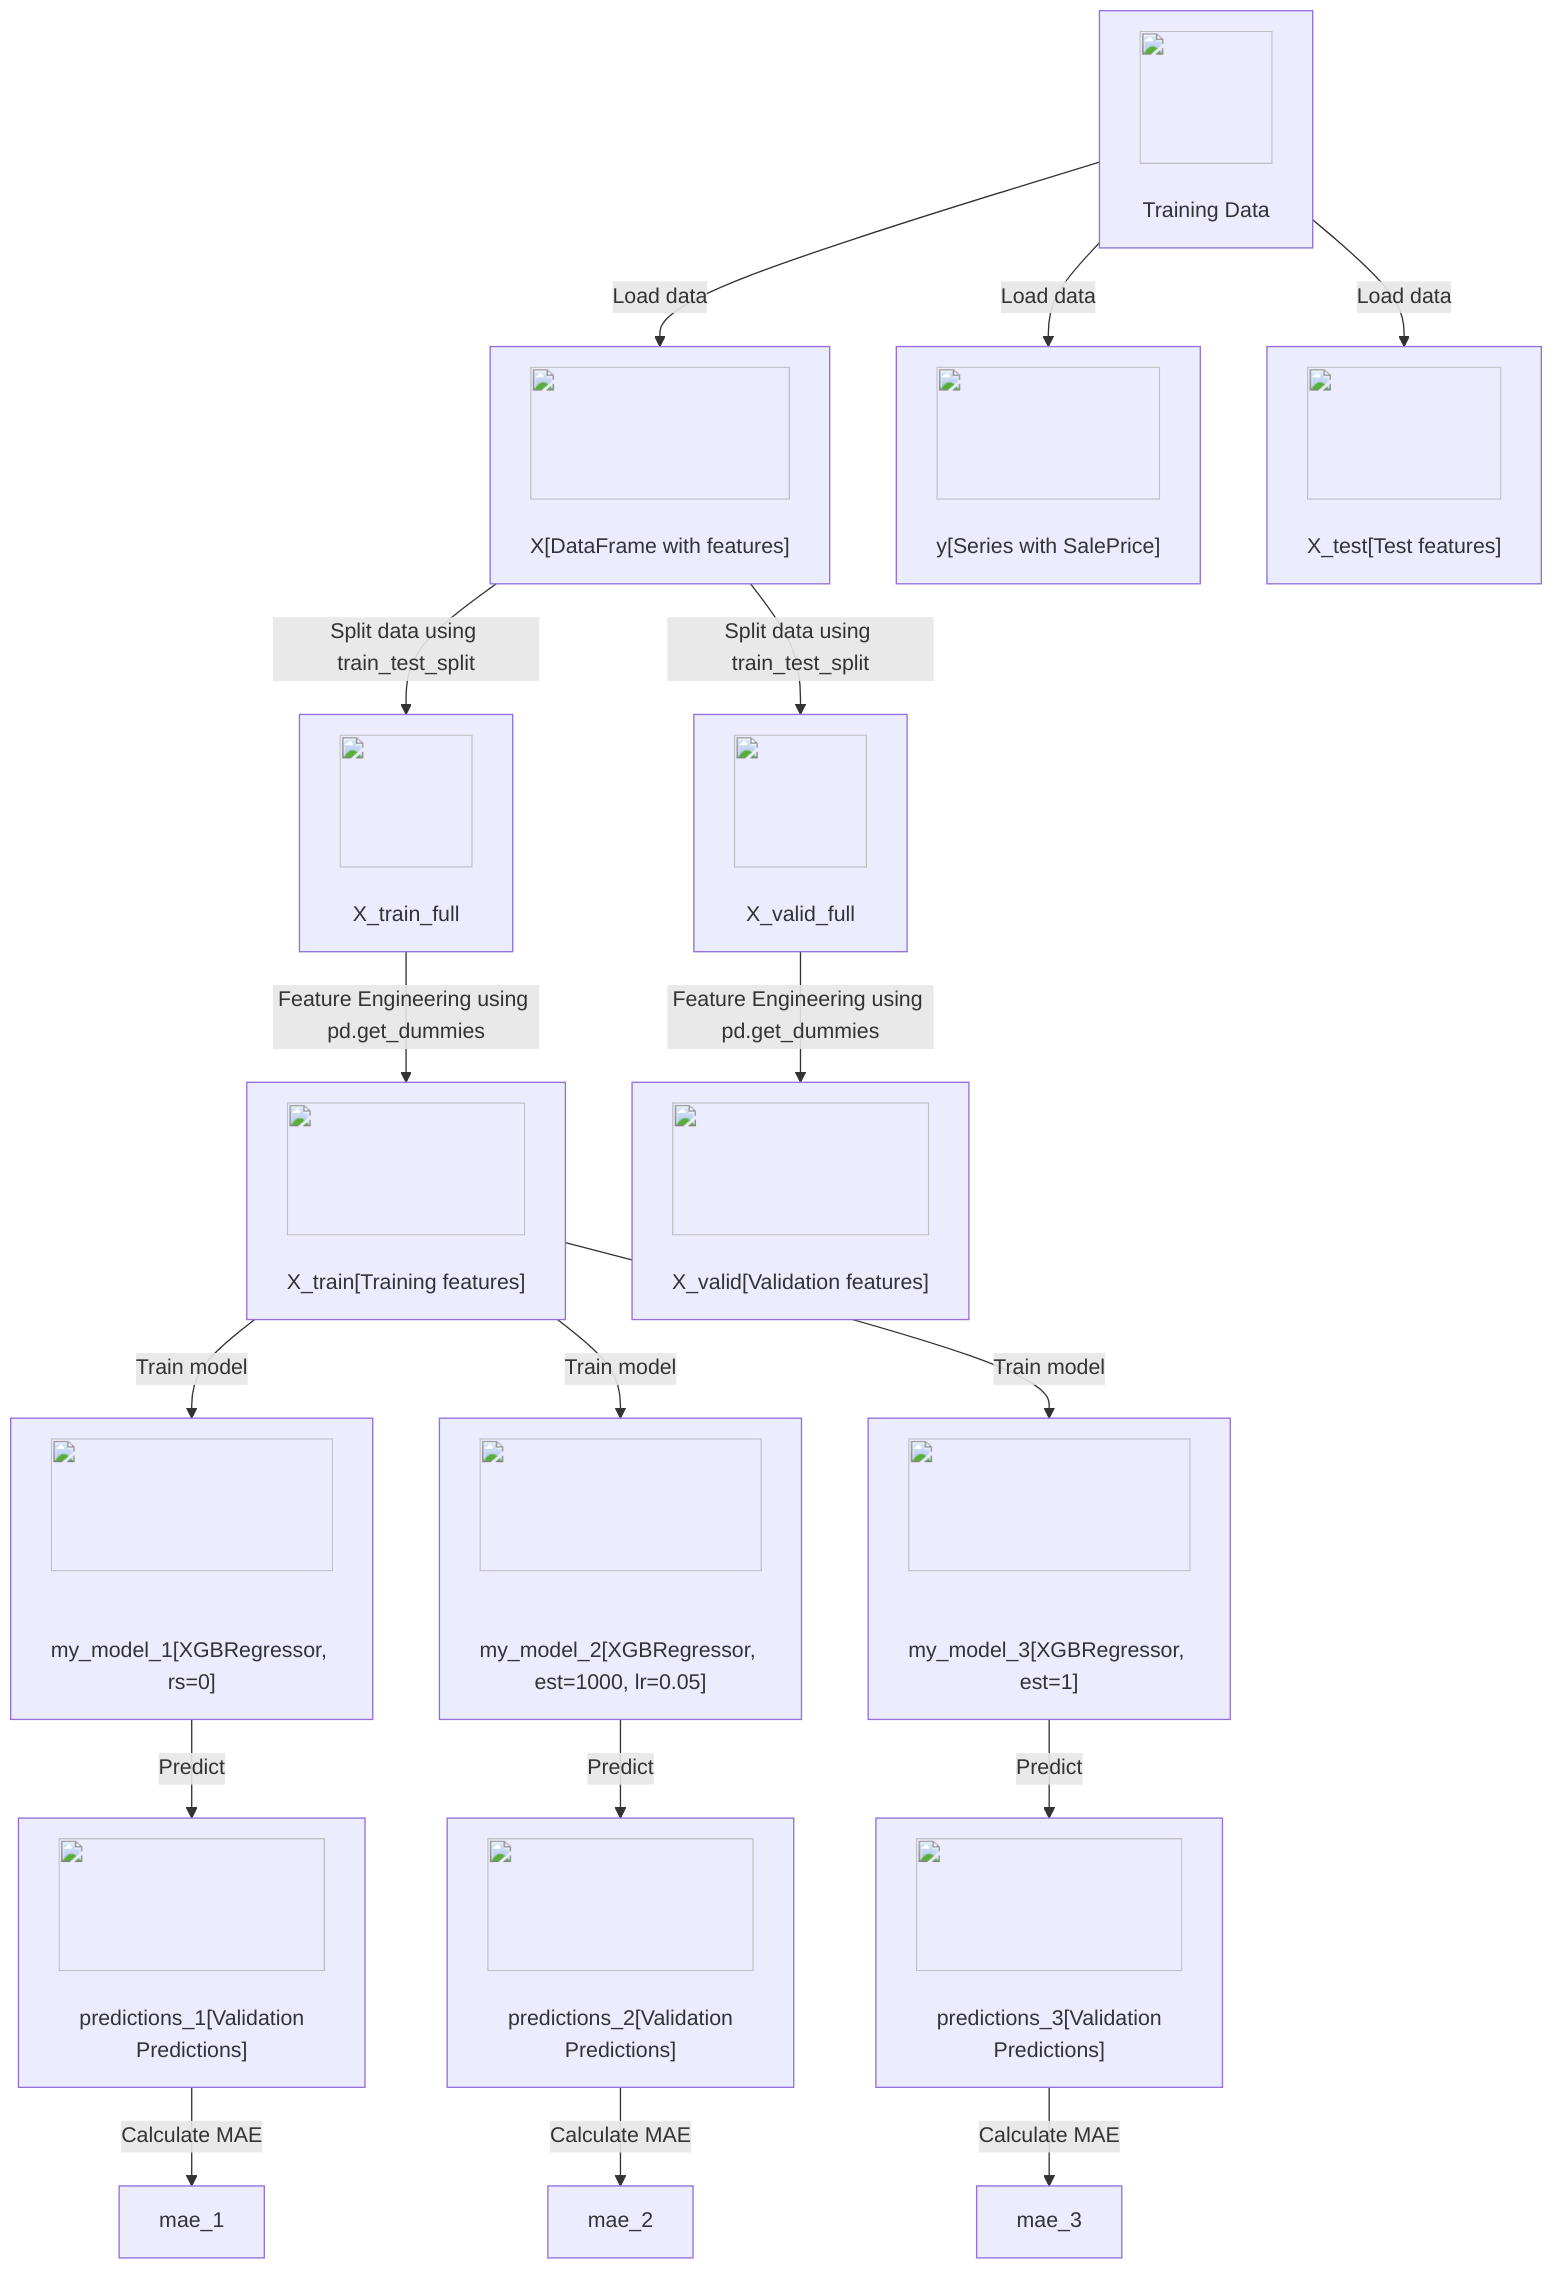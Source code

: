 flowchart TD
    %% Define Data Sources
    A["<img src='../input/train.csv' width=100 height=100/> <br/> Training Data"] -->|Load data| B["<img src='path/to/table.svg' width=100 height=100/> <br/> X[DataFrame with features]"]
    A -->|Load data| C["<img src='path/to/column_split.svg' width=100 height=100/> <br/> y[Series with SalePrice]"]

    %% Data Splitting
    B -->|Split data using train_test_split| D["<img src='path/to/row_split.svg' width=100 height=100/> <br/> X_train_full"]
    B -->|Split data using train_test_split| E["<img src='path/to/row_split.svg' width=100 height=100/> <br/> X_valid_full"]
    D -->|Feature Engineering using pd.get_dummies| F["<img src='path/to/column_split.svg' width=100 height=100/> <br/> X_train[Training features]"]
    E -->|Feature Engineering using pd.get_dummies| G["<img src='path/to/column_split.svg' width=100 height=100/> <br/> X_valid[Validation features]"]
    A -->|Load data| H["<img src='path/to/table.svg' width=100 height=100/> <br/> X_test[Test features]"]

    %% Model 1
    F -->|Train model| I["<img src='path/to/brain.svg' width=100 height=100/> <br/> my_model_1[XGBRegressor, rs=0]"]
    I -->|Predict| J["<img src='path/to/image.svg' width=100 height=100/> <br/> predictions_1[Validation Predictions]"]
    J -->|Calculate MAE| K["mae_1"]

    %% Model 2
    F -->|Train model| L["<img src='path/to/brain.svg' width=100 height=100/> <br/> my_model_2[XGBRegressor, est=1000, lr=0.05]"]
    L -->|Predict| M["<img src='path/to/image.svg' width=100 height=100/> <br/> predictions_2[Validation Predictions]"]
    M -->|Calculate MAE| N["mae_2"]

    %% Model 3
    F -->|Train model| O["<img src='path/to/brain.svg' width=100 height=100/> <br/> my_model_3[XGBRegressor, est=1]"]
    O -->|Predict| P["<img src='path/to/image.svg' width=100 height=100/> <br/> predictions_3[Validation Predictions]"]
    P -->|Calculate MAE| Q["mae_3"]